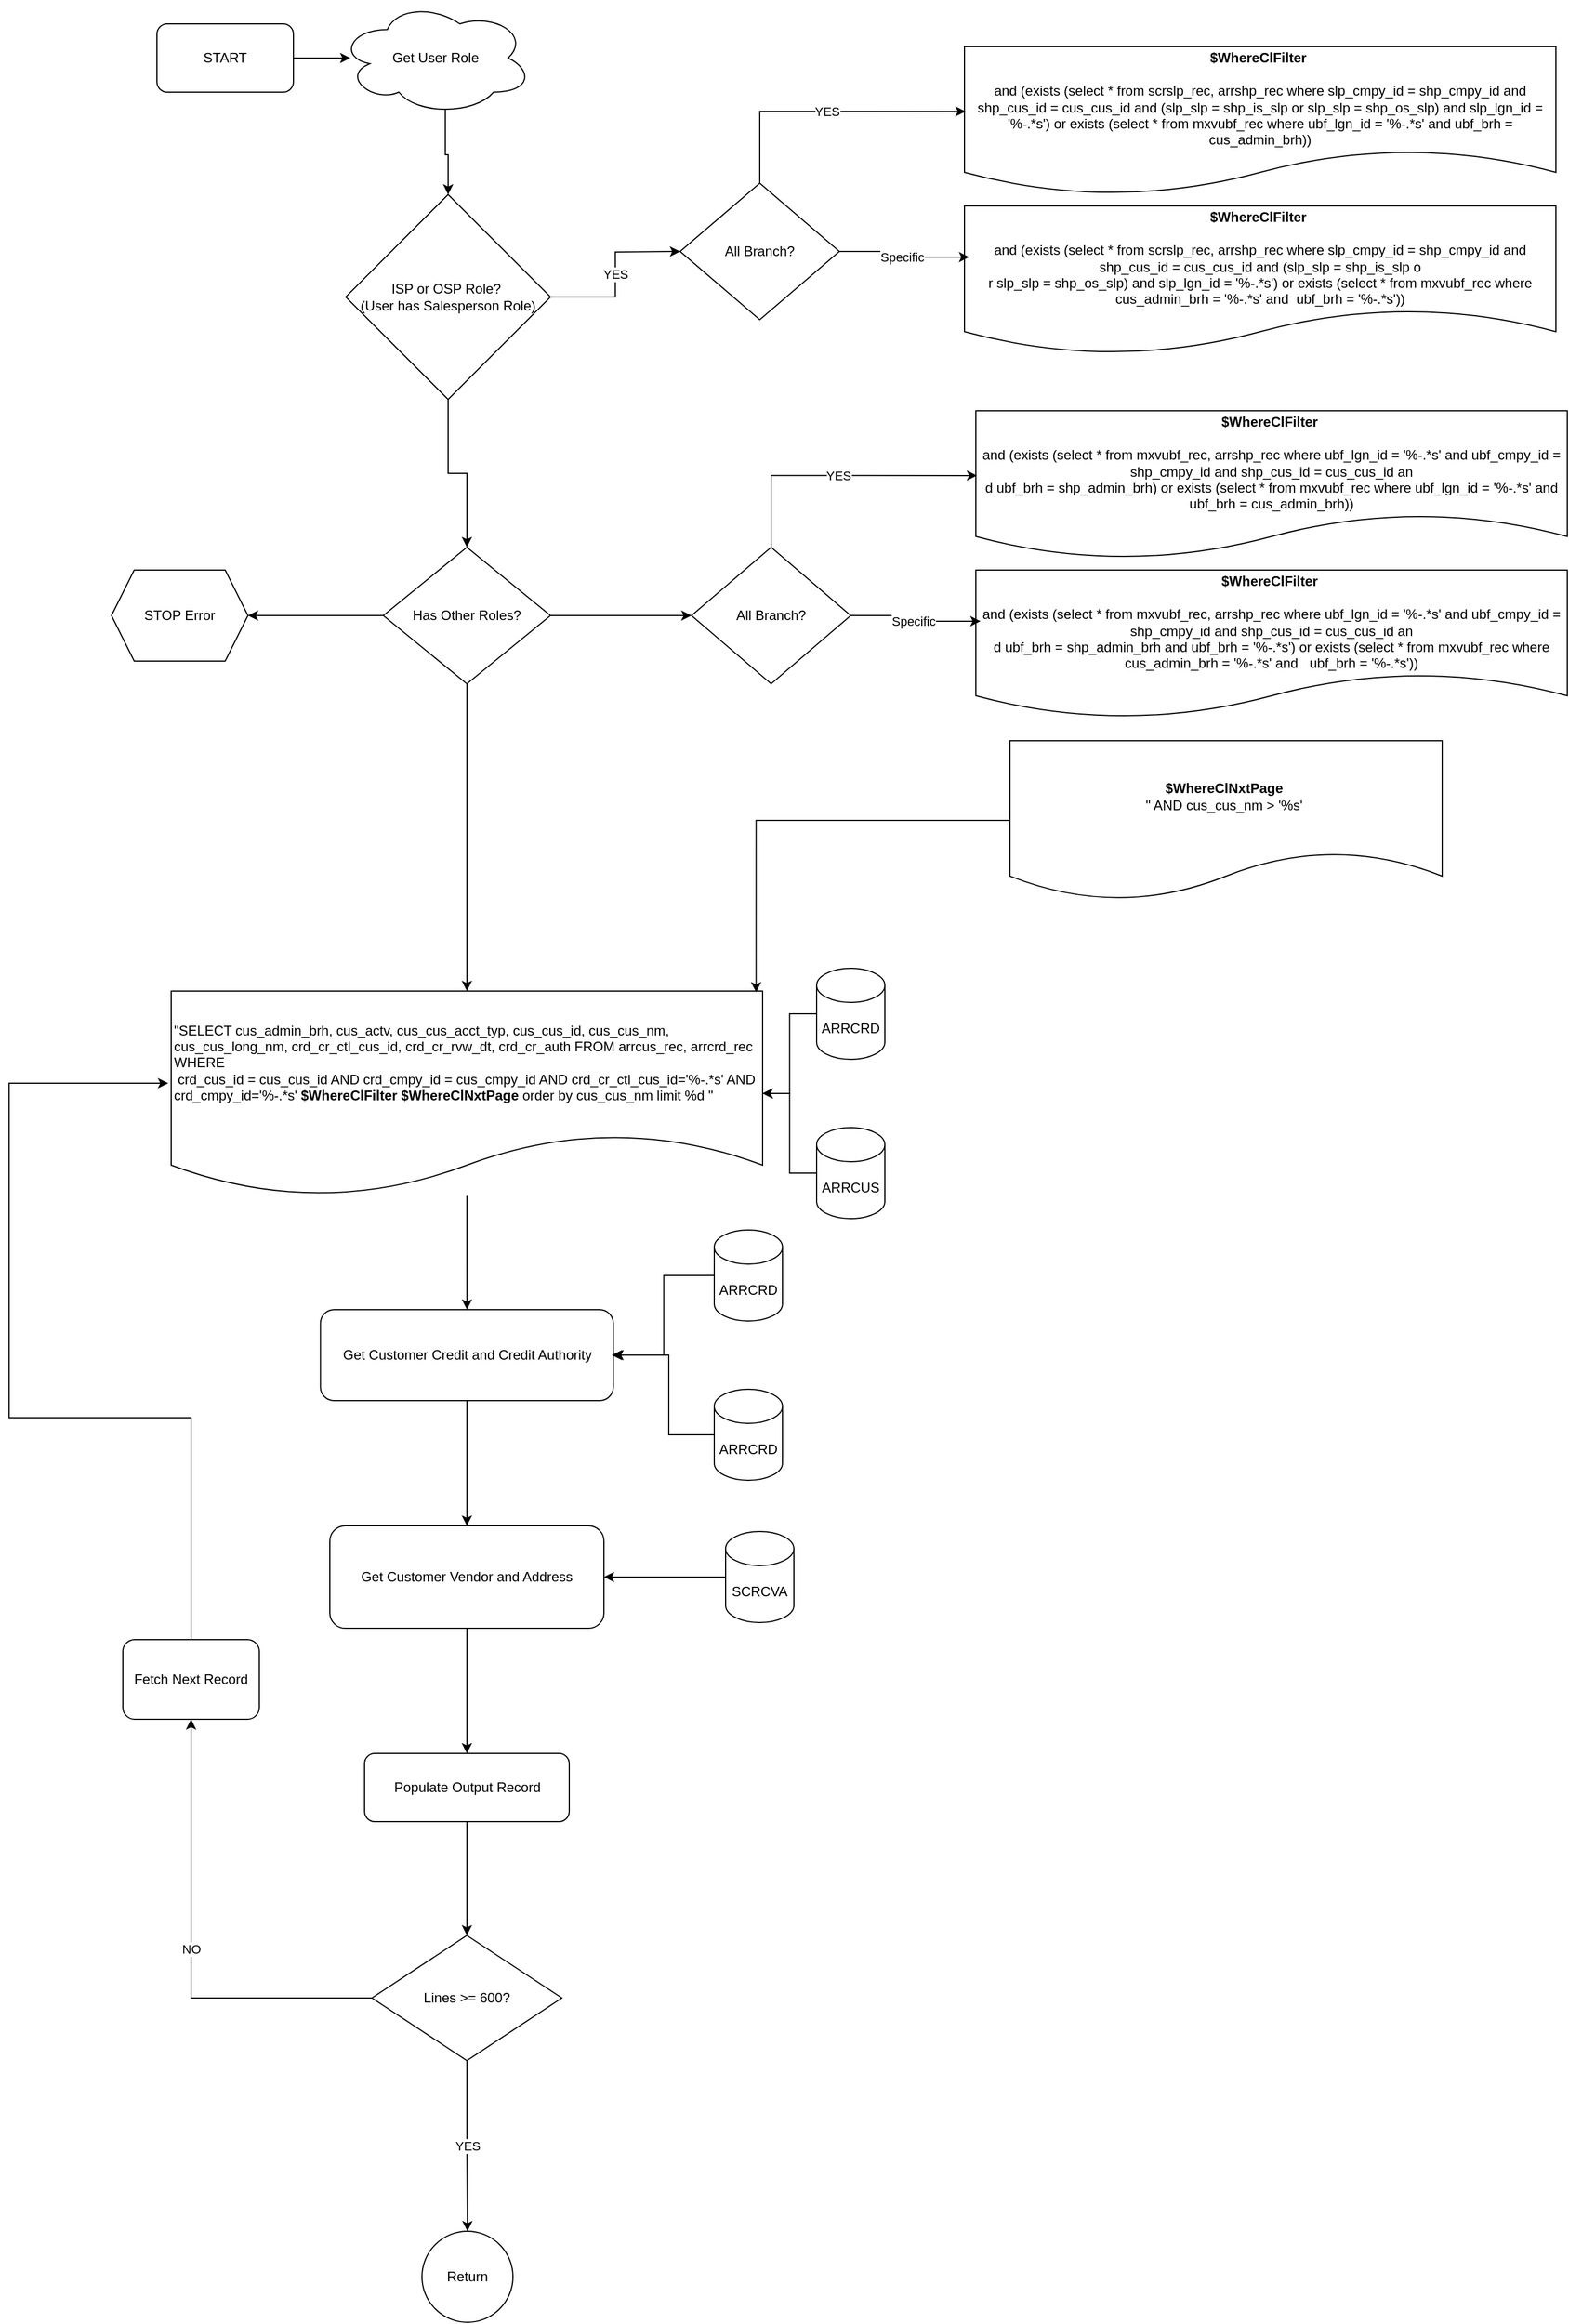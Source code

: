<mxfile version="26.0.5">
  <diagram name="Page-1" id="2q4WQ-y5YPMEOby6-Ocd">
    <mxGraphModel dx="1426" dy="791" grid="1" gridSize="10" guides="1" tooltips="1" connect="1" arrows="1" fold="1" page="1" pageScale="1" pageWidth="1700" pageHeight="1100" math="0" shadow="0">
      <root>
        <mxCell id="0" />
        <mxCell id="1" parent="0" />
        <mxCell id="PUY2As8JfxjbPaMjvpyU-1" value="START" style="rounded=1;whiteSpace=wrap;html=1;" parent="1" vertex="1">
          <mxGeometry x="200" y="60" width="120" height="60" as="geometry" />
        </mxCell>
        <mxCell id="Df34wnRem0RogNqcHzMV-18" style="edgeStyle=orthogonalEdgeStyle;rounded=0;orthogonalLoop=1;jettySize=auto;html=1;" parent="1" source="PUY2As8JfxjbPaMjvpyU-2" target="Df34wnRem0RogNqcHzMV-2" edge="1">
          <mxGeometry relative="1" as="geometry" />
        </mxCell>
        <mxCell id="PUY2As8JfxjbPaMjvpyU-2" value="&lt;div&gt;&quot;SELECT cus_admin_brh, cus_actv, cus_cus_acct_typ, cus_cus_id, cus_cus_nm, cus_cus_long_nm, crd_cr_ctl_cus_id, crd_cr_rvw_dt, crd_cr_auth FROM arrcus_rec, arrcrd_rec WHERE&lt;/div&gt;&lt;div&gt;&amp;nbsp;crd_cus_id = cus_cus_id AND crd_cmpy_id = cus_cmpy_id AND crd_cr_ctl_cus_id=&#39;%-.*s&#39; AND crd_cmpy_id=&#39;%-.*s&#39; &lt;b&gt;$WhereClFilter $WhereClNxtPage&amp;nbsp;&lt;/b&gt;order by cus_cus_nm limit %d &quot;&lt;/div&gt;" style="shape=document;html=1;boundedLbl=1;whiteSpace=wrap;align=left;" parent="1" vertex="1">
          <mxGeometry x="212.5" y="910" width="520" height="180" as="geometry" />
        </mxCell>
        <mxCell id="PUY2As8JfxjbPaMjvpyU-31" value="" style="edgeStyle=orthogonalEdgeStyle;rounded=0;orthogonalLoop=1;jettySize=auto;html=1;" parent="1" source="PUY2As8JfxjbPaMjvpyU-4" target="PUY2As8JfxjbPaMjvpyU-2" edge="1">
          <mxGeometry relative="1" as="geometry" />
        </mxCell>
        <mxCell id="PUY2As8JfxjbPaMjvpyU-4" value="ARRCRD" style="shape=cylinder3;whiteSpace=wrap;html=1;boundedLbl=1;backgroundOutline=1;size=15;" parent="1" vertex="1">
          <mxGeometry x="780" y="890" width="60" height="80" as="geometry" />
        </mxCell>
        <mxCell id="PUY2As8JfxjbPaMjvpyU-32" value="" style="edgeStyle=orthogonalEdgeStyle;rounded=0;orthogonalLoop=1;jettySize=auto;html=1;" parent="1" source="PUY2As8JfxjbPaMjvpyU-5" target="PUY2As8JfxjbPaMjvpyU-2" edge="1">
          <mxGeometry relative="1" as="geometry" />
        </mxCell>
        <mxCell id="PUY2As8JfxjbPaMjvpyU-5" value="ARRCUS" style="shape=cylinder3;whiteSpace=wrap;html=1;boundedLbl=1;backgroundOutline=1;size=15;" parent="1" vertex="1">
          <mxGeometry x="780" y="1030" width="60" height="80" as="geometry" />
        </mxCell>
        <UserObject label="Get User Role" link="https://viewer.diagrams.net/?tags=%7B%7D&amp;lightbox=1&amp;highlight=0000ff&amp;edit=_blank&amp;layers=1&amp;nav=1&amp;title=Get_User_Role.drawio#Uhttps%3A%2F%2Fraw.githubusercontent.com%2Feme-invera%2FCustomer_Maintenance%2Fmain%2FGet_User_Role.drawio" id="PUY2As8JfxjbPaMjvpyU-6">
          <mxCell style="ellipse;shape=cloud;whiteSpace=wrap;html=1;" parent="1" vertex="1">
            <mxGeometry x="360" y="40" width="170" height="100" as="geometry" />
          </mxCell>
        </UserObject>
        <mxCell id="PUY2As8JfxjbPaMjvpyU-7" value="&lt;div&gt;&lt;b style=&quot;color: light-dark(rgb(0, 0, 0), rgb(255, 255, 255)); background-color: transparent; text-align: left;&quot;&gt;$WhereClFilter&lt;/b&gt;&amp;nbsp;&lt;br&gt;&lt;br&gt;and (exists (select * from scrslp_rec, arrshp_rec where slp_cmpy_id = shp_cmpy_id and shp_cus_id = cus_cus_id and (slp_slp = shp_is_slp o&lt;span style=&quot;text-align: left; background-color: transparent; color: light-dark(rgb(0, 0, 0), rgb(255, 255, 255));&quot;&gt;r slp_slp = shp_os_slp) and slp_lgn_id = &#39;%-.*s&#39;) or exists (select * from mxvubf_rec where ubf_lgn_id = &#39;%-.*s&#39; and ubf_brh = cus_admin_brh))&lt;/span&gt;&lt;/div&gt;" style="shape=document;whiteSpace=wrap;html=1;boundedLbl=1;" parent="1" vertex="1">
          <mxGeometry x="910" y="80" width="520" height="130" as="geometry" />
        </mxCell>
        <mxCell id="PUY2As8JfxjbPaMjvpyU-10" value="YES" style="edgeStyle=orthogonalEdgeStyle;rounded=0;orthogonalLoop=1;jettySize=auto;html=1;exitX=1;exitY=0.5;exitDx=0;exitDy=0;" parent="1" source="PUY2As8JfxjbPaMjvpyU-9" edge="1">
          <mxGeometry relative="1" as="geometry">
            <mxPoint x="660" y="260" as="targetPoint" />
          </mxGeometry>
        </mxCell>
        <mxCell id="PUY2As8JfxjbPaMjvpyU-15" style="edgeStyle=orthogonalEdgeStyle;rounded=0;orthogonalLoop=1;jettySize=auto;html=1;exitX=0.5;exitY=1;exitDx=0;exitDy=0;" parent="1" source="PUY2As8JfxjbPaMjvpyU-9" target="PUY2As8JfxjbPaMjvpyU-14" edge="1">
          <mxGeometry relative="1" as="geometry" />
        </mxCell>
        <mxCell id="PUY2As8JfxjbPaMjvpyU-9" value="ISP or OSP Role?&amp;nbsp;&lt;br&gt;(User has Salesperson Role)" style="rhombus;whiteSpace=wrap;html=1;" parent="1" vertex="1">
          <mxGeometry x="366" y="210" width="180" height="180" as="geometry" />
        </mxCell>
        <mxCell id="PUY2As8JfxjbPaMjvpyU-12" style="edgeStyle=orthogonalEdgeStyle;rounded=0;orthogonalLoop=1;jettySize=auto;html=1;exitX=0.55;exitY=0.95;exitDx=0;exitDy=0;exitPerimeter=0;entryX=0.5;entryY=0;entryDx=0;entryDy=0;" parent="1" source="PUY2As8JfxjbPaMjvpyU-6" target="PUY2As8JfxjbPaMjvpyU-9" edge="1">
          <mxGeometry relative="1" as="geometry" />
        </mxCell>
        <mxCell id="PUY2As8JfxjbPaMjvpyU-13" style="edgeStyle=orthogonalEdgeStyle;rounded=0;orthogonalLoop=1;jettySize=auto;html=1;exitX=1;exitY=0.5;exitDx=0;exitDy=0;entryX=0.059;entryY=0.5;entryDx=0;entryDy=0;entryPerimeter=0;" parent="1" source="PUY2As8JfxjbPaMjvpyU-1" target="PUY2As8JfxjbPaMjvpyU-6" edge="1">
          <mxGeometry relative="1" as="geometry" />
        </mxCell>
        <mxCell id="PUY2As8JfxjbPaMjvpyU-21" value="" style="edgeStyle=orthogonalEdgeStyle;rounded=0;orthogonalLoop=1;jettySize=auto;html=1;" parent="1" source="PUY2As8JfxjbPaMjvpyU-14" target="PUY2As8JfxjbPaMjvpyU-20" edge="1">
          <mxGeometry relative="1" as="geometry" />
        </mxCell>
        <mxCell id="PUY2As8JfxjbPaMjvpyU-27" value="" style="edgeStyle=orthogonalEdgeStyle;rounded=0;orthogonalLoop=1;jettySize=auto;html=1;" parent="1" source="PUY2As8JfxjbPaMjvpyU-14" target="PUY2As8JfxjbPaMjvpyU-24" edge="1">
          <mxGeometry relative="1" as="geometry" />
        </mxCell>
        <mxCell id="PUY2As8JfxjbPaMjvpyU-28" style="edgeStyle=orthogonalEdgeStyle;rounded=0;orthogonalLoop=1;jettySize=auto;html=1;exitX=0.5;exitY=1;exitDx=0;exitDy=0;" parent="1" source="PUY2As8JfxjbPaMjvpyU-14" target="PUY2As8JfxjbPaMjvpyU-2" edge="1">
          <mxGeometry relative="1" as="geometry" />
        </mxCell>
        <mxCell id="PUY2As8JfxjbPaMjvpyU-14" value="Has Other Roles?" style="rhombus;whiteSpace=wrap;html=1;" parent="1" vertex="1">
          <mxGeometry x="399" y="520" width="147" height="120" as="geometry" />
        </mxCell>
        <mxCell id="PUY2As8JfxjbPaMjvpyU-16" value="&lt;div&gt;&lt;b style=&quot;color: light-dark(rgb(0, 0, 0), rgb(255, 255, 255)); background-color: transparent; text-align: left;&quot;&gt;$WhereClFilter&lt;/b&gt;&amp;nbsp;&lt;br&gt;&lt;br&gt;and (exists (select * from scrslp_rec, arrshp_rec where slp_cmpy_id = shp_cmpy_id and shp_cus_id = cus_cus_id and (slp_slp = shp_is_slp o&lt;/div&gt;&lt;div&gt;r slp_slp = shp_os_slp) and slp_lgn_id = &#39;%-.*s&#39;) or exists (select * from mxvubf_rec where cus_admin_brh = &#39;%-.*s&#39; and&amp;nbsp; ubf_brh = &#39;%-.*s&#39;))&lt;/div&gt;" style="shape=document;whiteSpace=wrap;html=1;boundedLbl=1;" parent="1" vertex="1">
          <mxGeometry x="910" y="220" width="520" height="130" as="geometry" />
        </mxCell>
        <mxCell id="PUY2As8JfxjbPaMjvpyU-17" value="All Branch?" style="rhombus;whiteSpace=wrap;html=1;" parent="1" vertex="1">
          <mxGeometry x="660" y="200" width="140" height="120" as="geometry" />
        </mxCell>
        <mxCell id="PUY2As8JfxjbPaMjvpyU-18" value="YES" style="edgeStyle=orthogonalEdgeStyle;rounded=0;orthogonalLoop=1;jettySize=auto;html=1;exitX=0.5;exitY=0;exitDx=0;exitDy=0;entryX=0.002;entryY=0.438;entryDx=0;entryDy=0;entryPerimeter=0;" parent="1" source="PUY2As8JfxjbPaMjvpyU-17" target="PUY2As8JfxjbPaMjvpyU-7" edge="1">
          <mxGeometry relative="1" as="geometry" />
        </mxCell>
        <mxCell id="PUY2As8JfxjbPaMjvpyU-19" value="Specific" style="edgeStyle=orthogonalEdgeStyle;rounded=0;orthogonalLoop=1;jettySize=auto;html=1;exitX=1;exitY=0.5;exitDx=0;exitDy=0;entryX=0.008;entryY=0.346;entryDx=0;entryDy=0;entryPerimeter=0;" parent="1" source="PUY2As8JfxjbPaMjvpyU-17" target="PUY2As8JfxjbPaMjvpyU-16" edge="1">
          <mxGeometry relative="1" as="geometry" />
        </mxCell>
        <mxCell id="PUY2As8JfxjbPaMjvpyU-20" value="STOP Error" style="shape=hexagon;perimeter=hexagonPerimeter2;whiteSpace=wrap;html=1;fixedSize=1;" parent="1" vertex="1">
          <mxGeometry x="160" y="540" width="120" height="80" as="geometry" />
        </mxCell>
        <mxCell id="PUY2As8JfxjbPaMjvpyU-22" value="&lt;div&gt;&lt;b style=&quot;color: light-dark(rgb(0, 0, 0), rgb(255, 255, 255)); background-color: transparent; text-align: left;&quot;&gt;$WhereClFilter&lt;/b&gt;&amp;nbsp;&lt;br&gt;&lt;br&gt;and (exists (select * from mxvubf_rec, arrshp_rec where ubf_lgn_id = &#39;%-.*s&#39; and ubf_cmpy_id = shp_cmpy_id and shp_cus_id = cus_cus_id an&lt;/div&gt;&lt;div&gt;d ubf_brh = shp_admin_brh) or exists (select * from mxvubf_rec where ubf_lgn_id = &#39;%-.*s&#39; and ubf_brh = cus_admin_brh))&lt;/div&gt;" style="shape=document;whiteSpace=wrap;html=1;boundedLbl=1;" parent="1" vertex="1">
          <mxGeometry x="920" y="400" width="520" height="130" as="geometry" />
        </mxCell>
        <mxCell id="PUY2As8JfxjbPaMjvpyU-23" value="&lt;div&gt;&lt;b style=&quot;background-color: transparent; color: light-dark(rgb(0, 0, 0), rgb(255, 255, 255)); text-align: left;&quot;&gt;$WhereClFilter&lt;/b&gt;&amp;nbsp;&lt;br&gt;&lt;br&gt;and (exists (select * from mxvubf_rec, arrshp_rec where ubf_lgn_id = &#39;%-.*s&#39; and ubf_cmpy_id = shp_cmpy_id and shp_cus_id = cus_cus_id an&lt;/div&gt;&lt;div&gt;d ubf_brh = shp_admin_brh and ubf_brh = &#39;%-.*s&#39;) or exists (select * from mxvubf_rec where cus_admin_brh = &#39;%-.*s&#39; and&amp;nbsp; &amp;nbsp;ubf_brh = &#39;%-.*s&#39;))&lt;/div&gt;" style="shape=document;whiteSpace=wrap;html=1;boundedLbl=1;" parent="1" vertex="1">
          <mxGeometry x="920" y="540" width="520" height="130" as="geometry" />
        </mxCell>
        <mxCell id="PUY2As8JfxjbPaMjvpyU-24" value="All Branch?" style="rhombus;whiteSpace=wrap;html=1;" parent="1" vertex="1">
          <mxGeometry x="670" y="520" width="140" height="120" as="geometry" />
        </mxCell>
        <mxCell id="PUY2As8JfxjbPaMjvpyU-25" value="YES" style="edgeStyle=orthogonalEdgeStyle;rounded=0;orthogonalLoop=1;jettySize=auto;html=1;exitX=0.5;exitY=0;exitDx=0;exitDy=0;entryX=0.002;entryY=0.438;entryDx=0;entryDy=0;entryPerimeter=0;" parent="1" source="PUY2As8JfxjbPaMjvpyU-24" target="PUY2As8JfxjbPaMjvpyU-22" edge="1">
          <mxGeometry relative="1" as="geometry" />
        </mxCell>
        <mxCell id="PUY2As8JfxjbPaMjvpyU-26" value="Specific" style="edgeStyle=orthogonalEdgeStyle;rounded=0;orthogonalLoop=1;jettySize=auto;html=1;exitX=1;exitY=0.5;exitDx=0;exitDy=0;entryX=0.008;entryY=0.346;entryDx=0;entryDy=0;entryPerimeter=0;" parent="1" source="PUY2As8JfxjbPaMjvpyU-24" target="PUY2As8JfxjbPaMjvpyU-23" edge="1">
          <mxGeometry relative="1" as="geometry" />
        </mxCell>
        <mxCell id="PUY2As8JfxjbPaMjvpyU-29" value="&lt;b&gt;$&lt;/b&gt;&lt;b style=&quot;text-align: left;&quot;&gt;WhereClNxtPage&amp;nbsp;&lt;br&gt;&lt;/b&gt;&quot; AND cus_cus_nm &amp;gt; &#39;%s&#39;&amp;nbsp;" style="shape=document;whiteSpace=wrap;html=1;boundedLbl=1;" parent="1" vertex="1">
          <mxGeometry x="950" y="690" width="380" height="140" as="geometry" />
        </mxCell>
        <mxCell id="PUY2As8JfxjbPaMjvpyU-30" style="edgeStyle=orthogonalEdgeStyle;rounded=0;orthogonalLoop=1;jettySize=auto;html=1;exitX=0;exitY=0.5;exitDx=0;exitDy=0;entryX=0.989;entryY=0.006;entryDx=0;entryDy=0;entryPerimeter=0;" parent="1" source="PUY2As8JfxjbPaMjvpyU-29" target="PUY2As8JfxjbPaMjvpyU-2" edge="1">
          <mxGeometry relative="1" as="geometry" />
        </mxCell>
        <mxCell id="Df34wnRem0RogNqcHzMV-1" style="edgeStyle=orthogonalEdgeStyle;rounded=0;orthogonalLoop=1;jettySize=auto;html=1;exitX=0.5;exitY=1;exitDx=0;exitDy=0;entryX=0.5;entryY=0;entryDx=0;entryDy=0;" parent="1" source="Df34wnRem0RogNqcHzMV-2" target="Df34wnRem0RogNqcHzMV-8" edge="1">
          <mxGeometry relative="1" as="geometry" />
        </mxCell>
        <mxCell id="Df34wnRem0RogNqcHzMV-2" value="Get Customer Credit and Credit Authority" style="rounded=1;whiteSpace=wrap;html=1;" parent="1" vertex="1">
          <mxGeometry x="343.75" y="1190" width="257.5" height="80" as="geometry" />
        </mxCell>
        <mxCell id="Df34wnRem0RogNqcHzMV-3" style="edgeStyle=orthogonalEdgeStyle;rounded=0;orthogonalLoop=1;jettySize=auto;html=1;exitX=0;exitY=0.5;exitDx=0;exitDy=0;exitPerimeter=0;entryX=1;entryY=0.5;entryDx=0;entryDy=0;" parent="1" source="Df34wnRem0RogNqcHzMV-4" target="Df34wnRem0RogNqcHzMV-2" edge="1">
          <mxGeometry relative="1" as="geometry" />
        </mxCell>
        <mxCell id="Df34wnRem0RogNqcHzMV-4" value="ARRCRD" style="shape=cylinder3;whiteSpace=wrap;html=1;boundedLbl=1;backgroundOutline=1;size=15;" parent="1" vertex="1">
          <mxGeometry x="690" y="1120" width="60" height="80" as="geometry" />
        </mxCell>
        <mxCell id="Df34wnRem0RogNqcHzMV-5" style="edgeStyle=orthogonalEdgeStyle;rounded=0;orthogonalLoop=1;jettySize=auto;html=1;exitX=0;exitY=0.5;exitDx=0;exitDy=0;exitPerimeter=0;" parent="1" source="Df34wnRem0RogNqcHzMV-6" edge="1">
          <mxGeometry relative="1" as="geometry">
            <mxPoint x="600" y="1230" as="targetPoint" />
            <Array as="points">
              <mxPoint x="650" y="1300" />
              <mxPoint x="650" y="1230" />
            </Array>
          </mxGeometry>
        </mxCell>
        <mxCell id="Df34wnRem0RogNqcHzMV-6" value="ARRCRD" style="shape=cylinder3;whiteSpace=wrap;html=1;boundedLbl=1;backgroundOutline=1;size=15;" parent="1" vertex="1">
          <mxGeometry x="690" y="1260" width="60" height="80" as="geometry" />
        </mxCell>
        <mxCell id="Df34wnRem0RogNqcHzMV-7" style="edgeStyle=orthogonalEdgeStyle;rounded=0;orthogonalLoop=1;jettySize=auto;html=1;exitX=0.5;exitY=1;exitDx=0;exitDy=0;" parent="1" source="Df34wnRem0RogNqcHzMV-8" target="Df34wnRem0RogNqcHzMV-16" edge="1">
          <mxGeometry relative="1" as="geometry">
            <mxPoint x="473" y="1580" as="targetPoint" />
          </mxGeometry>
        </mxCell>
        <mxCell id="Df34wnRem0RogNqcHzMV-8" value="Get Customer Vendor and Address" style="rounded=1;whiteSpace=wrap;html=1;" parent="1" vertex="1">
          <mxGeometry x="352" y="1380" width="241" height="90" as="geometry" />
        </mxCell>
        <mxCell id="Df34wnRem0RogNqcHzMV-9" style="edgeStyle=orthogonalEdgeStyle;rounded=0;orthogonalLoop=1;jettySize=auto;html=1;exitX=0;exitY=0.5;exitDx=0;exitDy=0;exitPerimeter=0;entryX=1;entryY=0.5;entryDx=0;entryDy=0;" parent="1" source="Df34wnRem0RogNqcHzMV-10" target="Df34wnRem0RogNqcHzMV-8" edge="1">
          <mxGeometry relative="1" as="geometry" />
        </mxCell>
        <mxCell id="Df34wnRem0RogNqcHzMV-10" value="SCRCVA" style="shape=cylinder3;whiteSpace=wrap;html=1;boundedLbl=1;backgroundOutline=1;size=15;" parent="1" vertex="1">
          <mxGeometry x="700" y="1385" width="60" height="80" as="geometry" />
        </mxCell>
        <mxCell id="Df34wnRem0RogNqcHzMV-11" value="NO" style="edgeStyle=orthogonalEdgeStyle;rounded=0;orthogonalLoop=1;jettySize=auto;html=1;exitX=0;exitY=0.5;exitDx=0;exitDy=0;entryX=0.5;entryY=1;entryDx=0;entryDy=0;" parent="1" source="Df34wnRem0RogNqcHzMV-13" target="Df34wnRem0RogNqcHzMV-14" edge="1">
          <mxGeometry relative="1" as="geometry" />
        </mxCell>
        <mxCell id="Df34wnRem0RogNqcHzMV-12" value="YES" style="edgeStyle=orthogonalEdgeStyle;rounded=0;orthogonalLoop=1;jettySize=auto;html=1;exitX=0.5;exitY=1;exitDx=0;exitDy=0;" parent="1" source="Df34wnRem0RogNqcHzMV-13" target="Df34wnRem0RogNqcHzMV-17" edge="1">
          <mxGeometry relative="1" as="geometry" />
        </mxCell>
        <mxCell id="Df34wnRem0RogNqcHzMV-13" value="Lines &amp;gt;= 600?" style="rhombus;whiteSpace=wrap;html=1;" parent="1" vertex="1">
          <mxGeometry x="389" y="1740" width="167" height="110" as="geometry" />
        </mxCell>
        <mxCell id="Df34wnRem0RogNqcHzMV-20" value="" style="edgeStyle=orthogonalEdgeStyle;rounded=0;orthogonalLoop=1;jettySize=auto;html=1;entryX=-0.005;entryY=0.45;entryDx=0;entryDy=0;entryPerimeter=0;" parent="1" source="Df34wnRem0RogNqcHzMV-14" target="PUY2As8JfxjbPaMjvpyU-2" edge="1">
          <mxGeometry relative="1" as="geometry">
            <mxPoint x="230" y="1400" as="targetPoint" />
            <Array as="points">
              <mxPoint x="230" y="1285" />
              <mxPoint x="70" y="1285" />
              <mxPoint x="70" y="991" />
            </Array>
          </mxGeometry>
        </mxCell>
        <mxCell id="Df34wnRem0RogNqcHzMV-14" value="Fetch Next Record" style="rounded=1;whiteSpace=wrap;html=1;" parent="1" vertex="1">
          <mxGeometry x="170" y="1480" width="120" height="70" as="geometry" />
        </mxCell>
        <mxCell id="Df34wnRem0RogNqcHzMV-15" style="edgeStyle=orthogonalEdgeStyle;rounded=0;orthogonalLoop=1;jettySize=auto;html=1;" parent="1" source="Df34wnRem0RogNqcHzMV-16" target="Df34wnRem0RogNqcHzMV-13" edge="1">
          <mxGeometry relative="1" as="geometry" />
        </mxCell>
        <mxCell id="Df34wnRem0RogNqcHzMV-16" value="Populate Output Record" style="rounded=1;whiteSpace=wrap;html=1;" parent="1" vertex="1">
          <mxGeometry x="382.5" y="1580" width="180" height="60" as="geometry" />
        </mxCell>
        <mxCell id="Df34wnRem0RogNqcHzMV-17" value="Return" style="ellipse;whiteSpace=wrap;html=1;aspect=fixed;" parent="1" vertex="1">
          <mxGeometry x="433" y="2000" width="80" height="80" as="geometry" />
        </mxCell>
      </root>
    </mxGraphModel>
  </diagram>
</mxfile>
